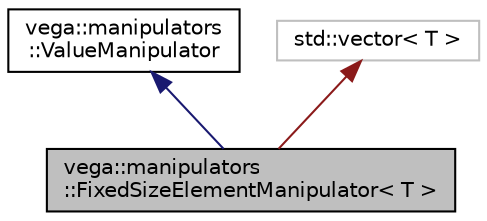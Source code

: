 digraph "vega::manipulators::FixedSizeElementManipulator&lt; T &gt;"
{
  edge [fontname="Helvetica",fontsize="10",labelfontname="Helvetica",labelfontsize="10"];
  node [fontname="Helvetica",fontsize="10",shape=record];
  Node3 [label="vega::manipulators\l::FixedSizeElementManipulator\< T \>",height=0.2,width=0.4,color="black", fillcolor="grey75", style="filled", fontcolor="black"];
  Node4 -> Node3 [dir="back",color="midnightblue",fontsize="10",style="solid",fontname="Helvetica"];
  Node4 [label="vega::manipulators\l::ValueManipulator",height=0.2,width=0.4,color="black", fillcolor="white", style="filled",URL="$classvega_1_1manipulators_1_1ValueManipulator.html"];
  Node5 -> Node3 [dir="back",color="firebrick4",fontsize="10",style="solid",fontname="Helvetica"];
  Node5 [label="std::vector\< T \>",height=0.2,width=0.4,color="grey75", fillcolor="white", style="filled"];
}
